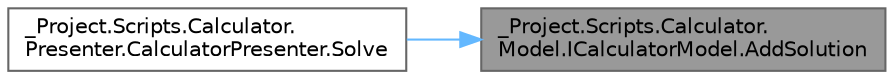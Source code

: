 digraph "_Project.Scripts.Calculator.Model.ICalculatorModel.AddSolution"
{
 // LATEX_PDF_SIZE
  bgcolor="transparent";
  edge [fontname=Helvetica,fontsize=10,labelfontname=Helvetica,labelfontsize=10];
  node [fontname=Helvetica,fontsize=10,shape=box,height=0.2,width=0.4];
  rankdir="RL";
  Node1 [id="Node000001",label="_Project.Scripts.Calculator.\lModel.ICalculatorModel.AddSolution",height=0.2,width=0.4,color="gray40", fillcolor="grey60", style="filled", fontcolor="black",tooltip="Метод добавления решения в историю"];
  Node1 -> Node2 [id="edge1_Node000001_Node000002",dir="back",color="steelblue1",style="solid",tooltip=" "];
  Node2 [id="Node000002",label="_Project.Scripts.Calculator.\lPresenter.CalculatorPresenter.Solve",height=0.2,width=0.4,color="grey40", fillcolor="white", style="filled",URL="$class___project_1_1_scripts_1_1_calculator_1_1_presenter_1_1_calculator_presenter.html#a1da8ffe2f1af900efd472b51a403916c",tooltip="Метод получения решения математичского выражения"];
}
